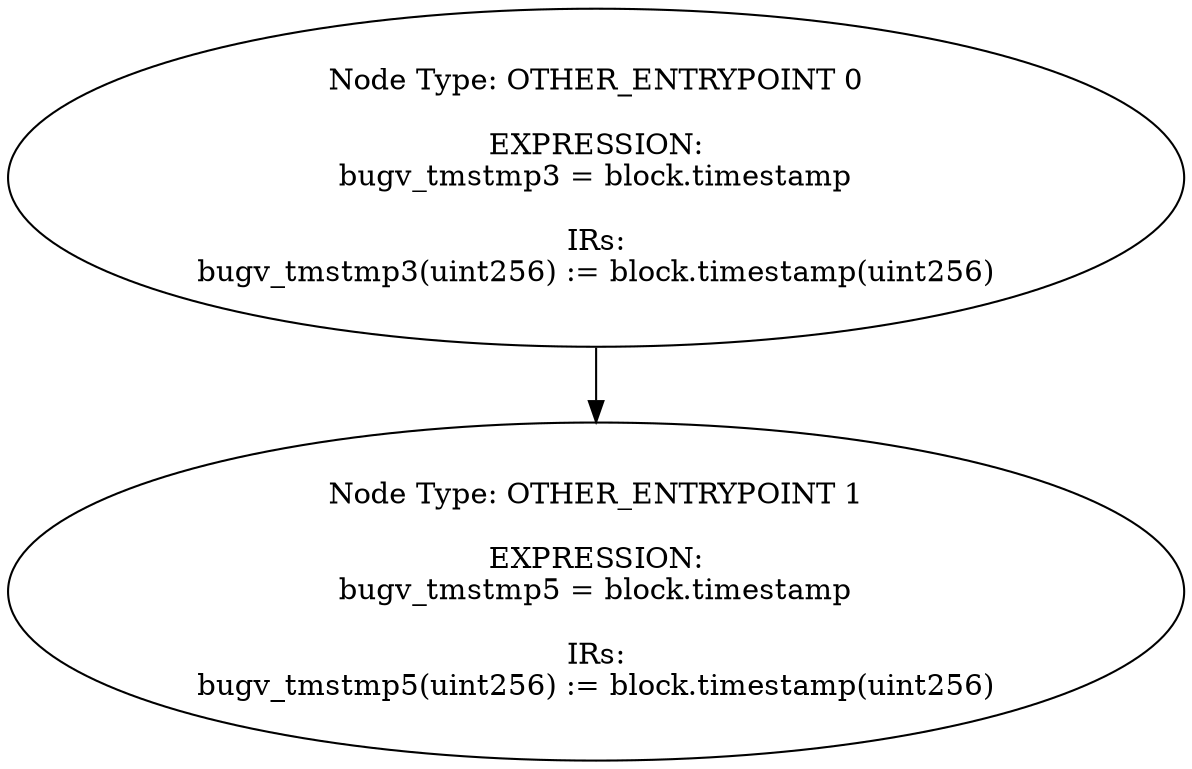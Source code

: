 digraph{
0[label="Node Type: OTHER_ENTRYPOINT 0

EXPRESSION:
bugv_tmstmp3 = block.timestamp

IRs:
bugv_tmstmp3(uint256) := block.timestamp(uint256)"];
0->1;
1[label="Node Type: OTHER_ENTRYPOINT 1

EXPRESSION:
bugv_tmstmp5 = block.timestamp

IRs:
bugv_tmstmp5(uint256) := block.timestamp(uint256)"];
}
